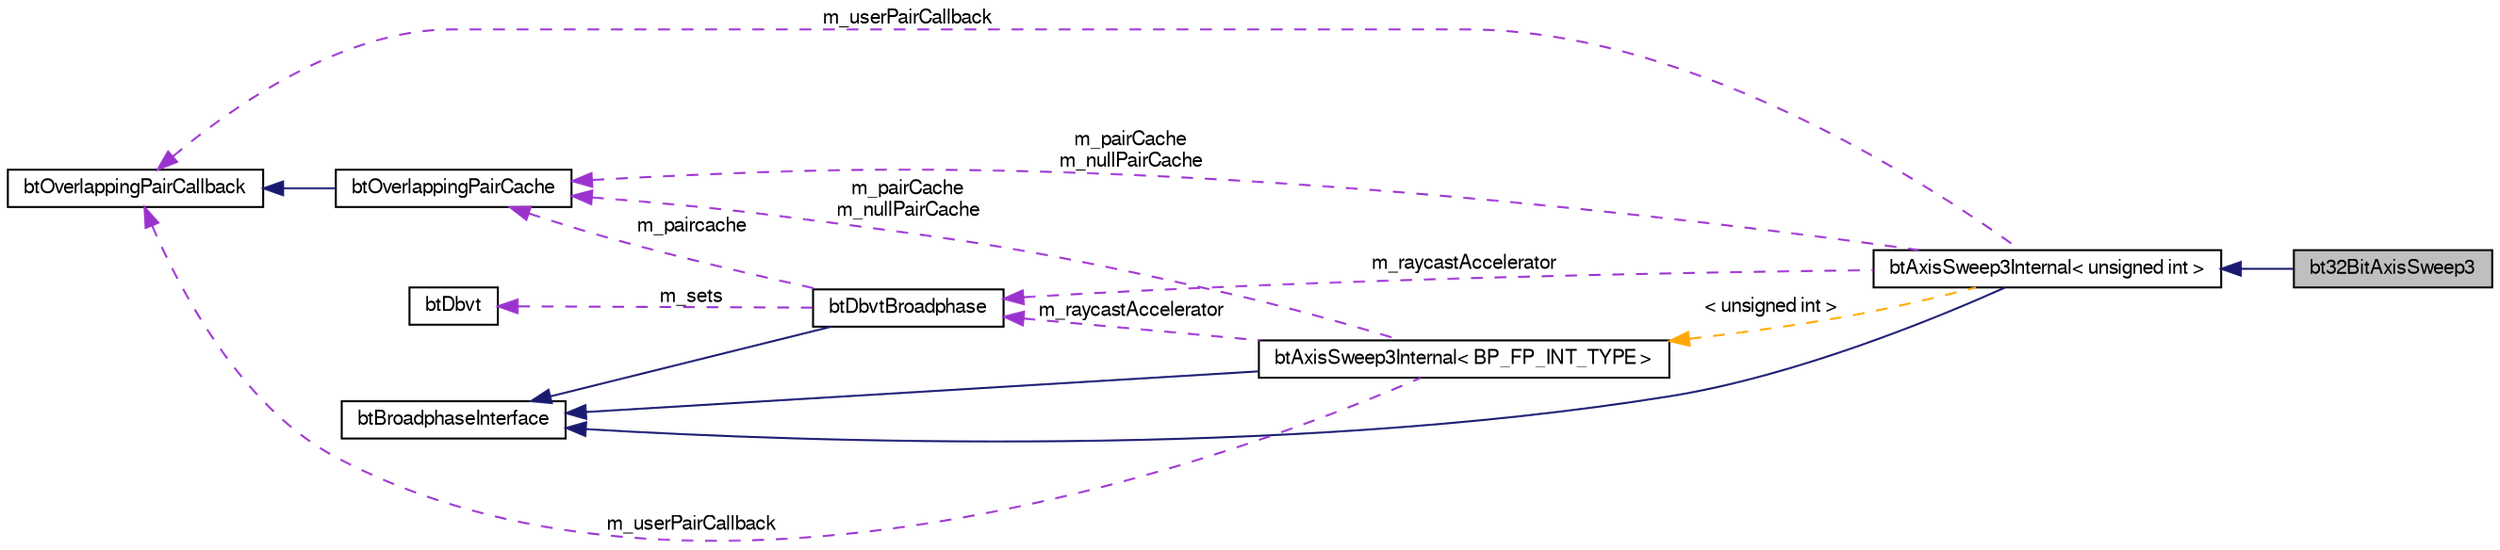 digraph G
{
  bgcolor="transparent";
  edge [fontname="FreeSans",fontsize=10,labelfontname="FreeSans",labelfontsize=10];
  node [fontname="FreeSans",fontsize=10,shape=record];
  rankdir=LR;
  Node1 [label="bt32BitAxisSweep3",height=0.2,width=0.4,color="black", fillcolor="grey75", style="filled" fontcolor="black"];
  Node2 -> Node1 [dir=back,color="midnightblue",fontsize=10,style="solid"];
  Node2 [label="btAxisSweep3Internal\< unsigned int \>",height=0.2,width=0.4,color="black",URL="$classbt_axis_sweep3_internal.html"];
  Node3 -> Node2 [dir=back,color="midnightblue",fontsize=10,style="solid"];
  Node3 [label="btBroadphaseInterface",height=0.2,width=0.4,color="black",URL="$classbt_broadphase_interface.html"];
  Node4 -> Node2 [dir=back,color="darkorchid3",fontsize=10,style="dashed",label="m_userPairCallback"];
  Node4 [label="btOverlappingPairCallback",height=0.2,width=0.4,color="black",URL="$classbt_overlapping_pair_callback.html",tooltip="The btOverlappingPairCallback class is an additional optional broadphase user callback..."];
  Node5 -> Node2 [dir=back,color="darkorchid3",fontsize=10,style="dashed",label="m_pairCache\nm_nullPairCache"];
  Node5 [label="btOverlappingPairCache",height=0.2,width=0.4,color="black",URL="$classbt_overlapping_pair_cache.html"];
  Node4 -> Node5 [dir=back,color="midnightblue",fontsize=10,style="solid"];
  Node6 -> Node2 [dir=back,color="darkorchid3",fontsize=10,style="dashed",label="m_raycastAccelerator"];
  Node6 [label="btDbvtBroadphase",height=0.2,width=0.4,color="black",URL="$structbt_dbvt_broadphase.html"];
  Node3 -> Node6 [dir=back,color="midnightblue",fontsize=10,style="solid"];
  Node5 -> Node6 [dir=back,color="darkorchid3",fontsize=10,style="dashed",label="m_paircache"];
  Node7 -> Node6 [dir=back,color="darkorchid3",fontsize=10,style="dashed",label="m_sets"];
  Node7 [label="btDbvt",height=0.2,width=0.4,color="black",URL="$structbt_dbvt.html"];
  Node8 -> Node2 [dir=back,color="orange",fontsize=10,style="dashed",label="\< unsigned int \>"];
  Node8 [label="btAxisSweep3Internal\< BP_FP_INT_TYPE \>",height=0.2,width=0.4,color="black",URL="$classbt_axis_sweep3_internal.html"];
  Node3 -> Node8 [dir=back,color="midnightblue",fontsize=10,style="solid"];
  Node4 -> Node8 [dir=back,color="darkorchid3",fontsize=10,style="dashed",label="m_userPairCallback"];
  Node5 -> Node8 [dir=back,color="darkorchid3",fontsize=10,style="dashed",label="m_pairCache\nm_nullPairCache"];
  Node6 -> Node8 [dir=back,color="darkorchid3",fontsize=10,style="dashed",label="m_raycastAccelerator"];
}
